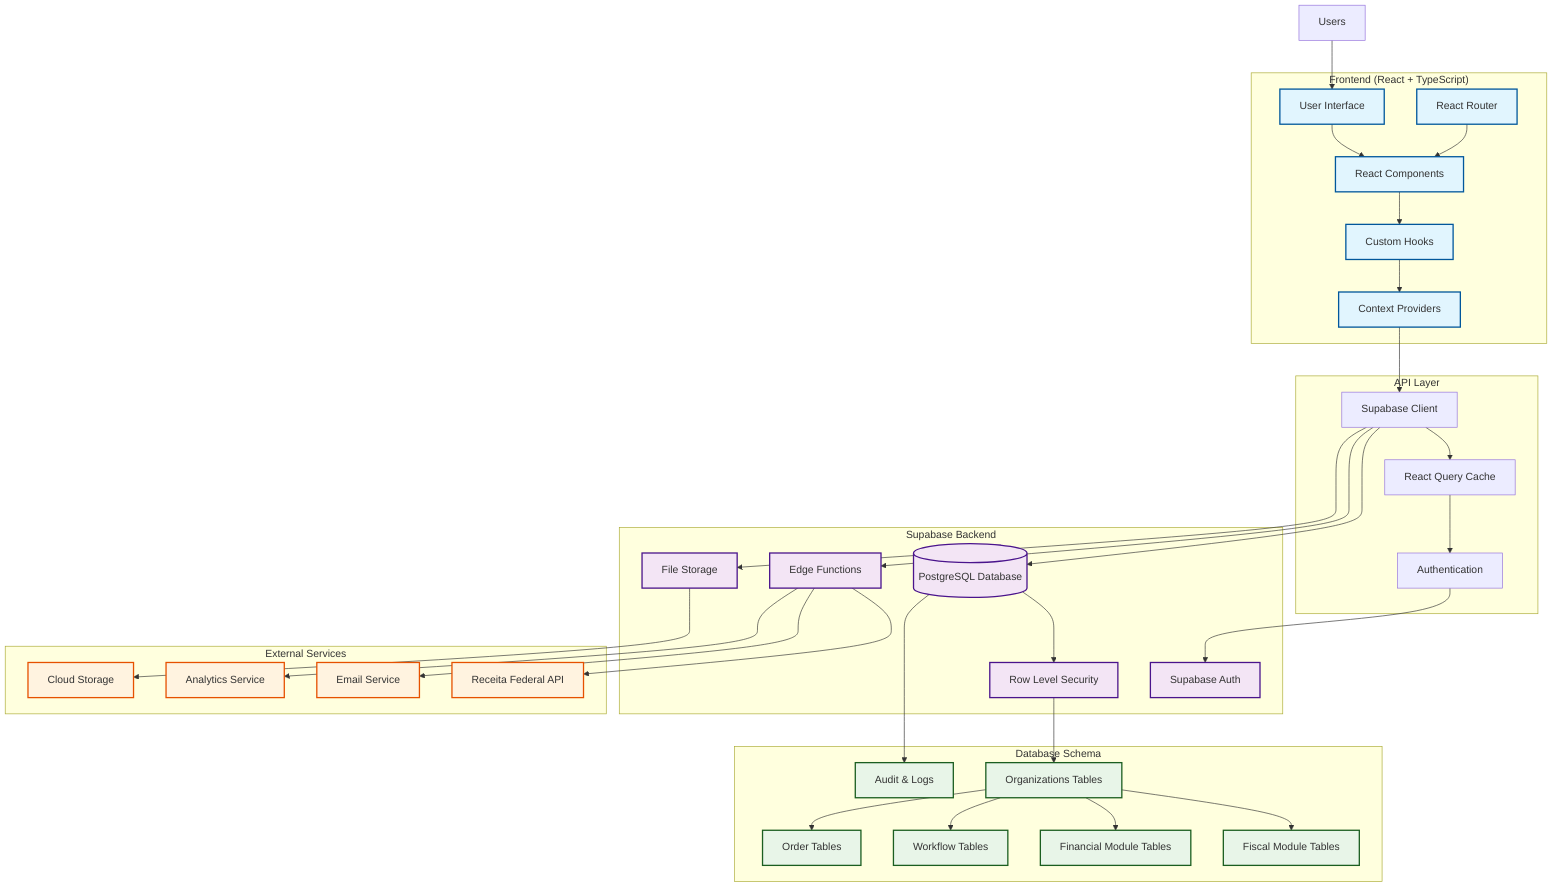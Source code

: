 graph TB
    %% Frontend Layer
    subgraph "Frontend (React + TypeScript)"
        UI[User Interface]
        Components[React Components]
        Hooks[Custom Hooks]
        Context[Context Providers]
        Router[React Router]
    end

    %% API Layer
    subgraph "API Layer"
        SupabaseClient[Supabase Client]
        ReactQuery[React Query Cache]
        Auth[Authentication]
    end

    %% Backend Services
    subgraph "Supabase Backend"
        Database[(PostgreSQL Database)]
        EdgeFunctions[Edge Functions]
        Storage[File Storage]
        RLS[Row Level Security]
        Auth2[Supabase Auth]
    end

    %% Database Structure
    subgraph "Database Schema"
        OrgTables[Organizations Tables]
        FiscalTables[Fiscal Module Tables]
        FinancialTables[Financial Module Tables]
        WorkflowTables[Workflow Tables]
        OrderTables[Order Tables]
        AuditTables[Audit & Logs]
    end

    %% External Integrations
    subgraph "External Services"
        ReceitaFederal[Receita Federal API]
        EmailService[Email Service]
        StorageProvider[Cloud Storage]
        Analytics[Analytics Service]
    end

    %% User Flow
    Users[Users] --> UI
    UI --> Components
    Components --> Hooks
    Hooks --> Context
    Context --> SupabaseClient
    
    %% API Communication
    SupabaseClient --> ReactQuery
    ReactQuery --> Auth
    Auth --> Auth2
    SupabaseClient --> Database
    SupabaseClient --> EdgeFunctions
    SupabaseClient --> Storage

    %% Database Relations
    Database --> RLS
    RLS --> OrgTables
    OrgTables --> FiscalTables
    OrgTables --> FinancialTables
    OrgTables --> WorkflowTables
    OrgTables --> OrderTables
    Database --> AuditTables

    %% External Connections
    EdgeFunctions --> ReceitaFederal
    EdgeFunctions --> EmailService
    Storage --> StorageProvider
    EdgeFunctions --> Analytics

    %% Routing
    Router --> Components

    %% Styling
    classDef frontend fill:#e1f5fe,stroke:#01579b,stroke-width:2px
    classDef backend fill:#f3e5f5,stroke:#4a148c,stroke-width:2px
    classDef database fill:#e8f5e8,stroke:#1b5e20,stroke-width:2px
    classDef external fill:#fff3e0,stroke:#e65100,stroke-width:2px

    class UI,Components,Hooks,Context,Router frontend
    class Database,EdgeFunctions,Storage,RLS,Auth2 backend
    class OrgTables,FiscalTables,FinancialTables,WorkflowTables,OrderTables,AuditTables database
    class ReceitaFederal,EmailService,StorageProvider,Analytics external